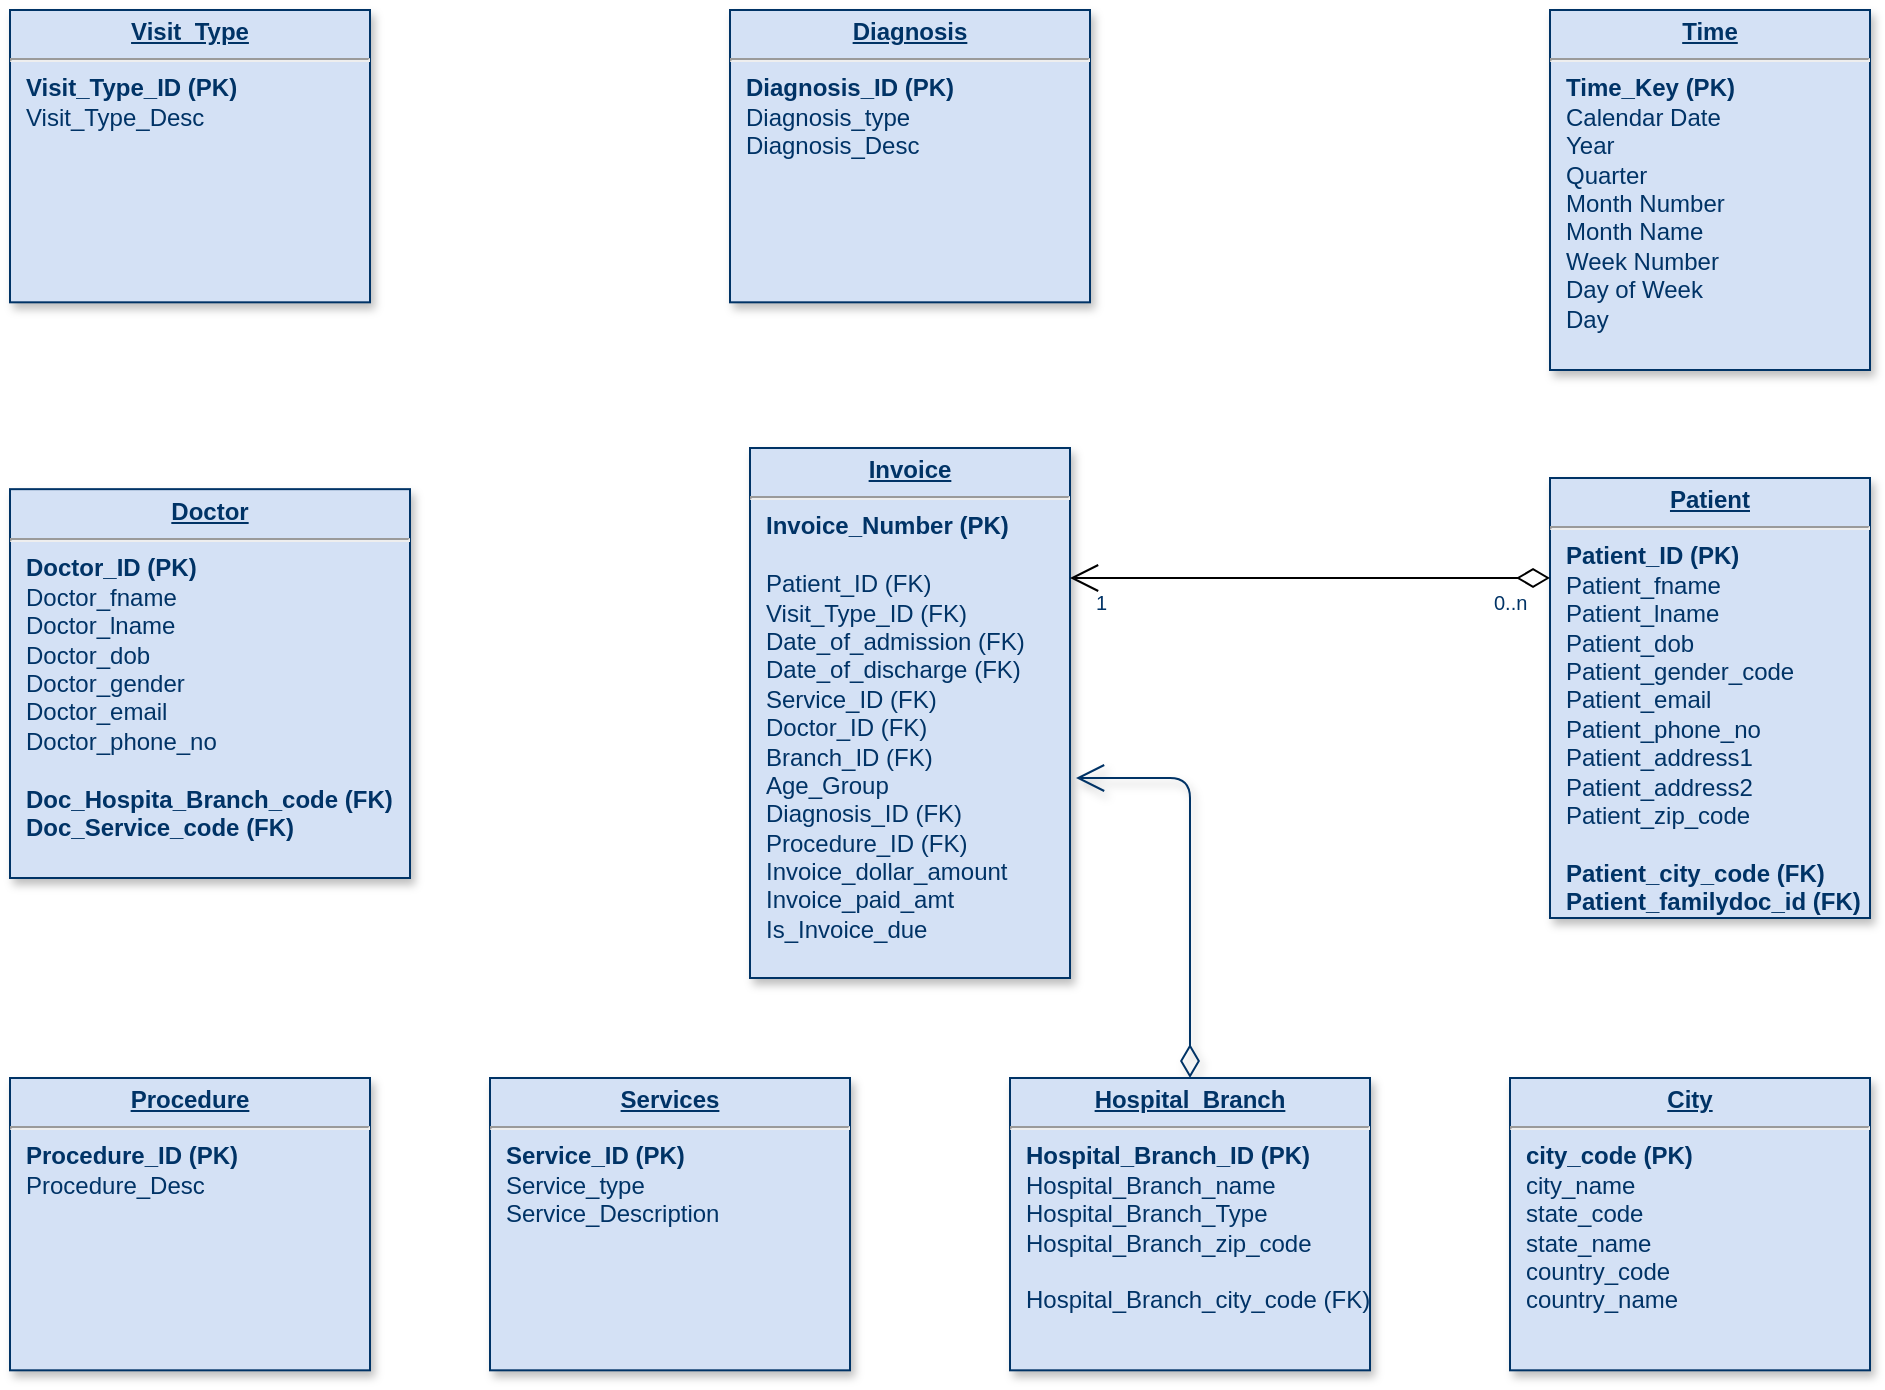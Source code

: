 <mxfile version="23.1.2" type="github">
  <diagram name="Page-1" id="efa7a0a1-bf9b-a30e-e6df-94a7791c09e9">
    <mxGraphModel dx="1306" dy="716" grid="1" gridSize="10" guides="1" tooltips="1" connect="1" arrows="1" fold="1" page="1" pageScale="1" pageWidth="826" pageHeight="1169" background="none" math="0" shadow="0">
      <root>
        <mxCell id="0" />
        <mxCell id="1" parent="0" />
        <mxCell id="21" value="&lt;p style=&quot;margin: 0px; margin-top: 4px; text-align: center; text-decoration: underline;&quot;&gt;&lt;strong&gt;Time&lt;/strong&gt;&lt;/p&gt;&lt;hr&gt;&lt;p style=&quot;margin: 0px; margin-left: 8px;&quot;&gt;&lt;b&gt;Time_Key (PK)&lt;/b&gt;&lt;/p&gt;&lt;p style=&quot;border-color: var(--border-color); margin: 0px 0px 0px 8px;&quot;&gt;Calendar Date&lt;/p&gt;&lt;p style=&quot;margin: 0px; margin-left: 8px;&quot;&gt;Year&lt;/p&gt;&lt;p style=&quot;margin: 0px; margin-left: 8px;&quot;&gt;Quarter&lt;/p&gt;&lt;p style=&quot;margin: 0px; margin-left: 8px;&quot;&gt;Month Number&lt;br&gt;&lt;/p&gt;&lt;p style=&quot;margin: 0px; margin-left: 8px;&quot;&gt;Month Name&lt;/p&gt;&lt;p style=&quot;margin: 0px; margin-left: 8px;&quot;&gt;Week Number&lt;/p&gt;&lt;p style=&quot;margin: 0px; margin-left: 8px;&quot;&gt;Day of Week&lt;/p&gt;&lt;p style=&quot;margin: 0px; margin-left: 8px;&quot;&gt;Day&lt;/p&gt;&lt;p style=&quot;margin: 0px; margin-left: 8px;&quot;&gt;&lt;br&gt;&lt;span style=&quot;&quot;&gt;&amp;nbsp;&lt;/span&gt;&lt;/p&gt;" style="verticalAlign=top;align=left;overflow=fill;fontSize=12;fontFamily=Helvetica;html=1;strokeColor=#003366;shadow=1;fillColor=#D4E1F5;fontColor=#003366" parent="1" vertex="1">
          <mxGeometry x="900" y="96" width="160" height="180" as="geometry" />
        </mxCell>
        <mxCell id="22" value="&lt;p style=&quot;margin: 0px; margin-top: 4px; text-align: center; text-decoration: underline;&quot;&gt;&lt;strong&gt;Invoice&lt;/strong&gt;&lt;/p&gt;&lt;hr&gt;&lt;p style=&quot;margin: 0px; margin-left: 8px;&quot;&gt;&lt;b&gt;Invoice_Number (PK)&lt;/b&gt;&lt;/p&gt;&lt;p style=&quot;margin: 0px; margin-left: 8px;&quot;&gt;&lt;br&gt;&lt;/p&gt;&lt;p style=&quot;margin: 0px; margin-left: 8px;&quot;&gt;Patient_ID (FK)&lt;/p&gt;&lt;p style=&quot;margin: 0px; margin-left: 8px;&quot;&gt;Visit_Type_ID (FK)&lt;/p&gt;&lt;p style=&quot;margin: 0px; margin-left: 8px;&quot;&gt;Date_of_admission (FK)&lt;/p&gt;&lt;p style=&quot;margin: 0px; margin-left: 8px;&quot;&gt;Date_of_discharge (FK)&lt;/p&gt;&lt;p style=&quot;margin: 0px; margin-left: 8px;&quot;&gt;Service_ID (FK)&lt;/p&gt;&lt;p style=&quot;border-color: var(--border-color); margin: 0px 0px 0px 8px;&quot;&gt;Doctor_ID (FK)&lt;br style=&quot;border-color: var(--border-color);&quot;&gt;&lt;/p&gt;&lt;p style=&quot;border-color: var(--border-color); margin: 0px 0px 0px 8px;&quot;&gt;Branch_ID (FK)&lt;/p&gt;&lt;p style=&quot;border-color: var(--border-color); margin: 0px 0px 0px 8px;&quot;&gt;Age_Group&lt;/p&gt;&lt;p style=&quot;border-color: var(--border-color); margin: 0px 0px 0px 8px;&quot;&gt;Diagnosis_ID (FK)&lt;/p&gt;&lt;p style=&quot;border-color: var(--border-color); margin: 0px 0px 0px 8px;&quot;&gt;Procedure_ID (FK)&lt;/p&gt;&lt;p style=&quot;border-color: var(--border-color); margin: 0px 0px 0px 8px;&quot;&gt;Invoice_dollar_amount&lt;/p&gt;&lt;p style=&quot;border-color: var(--border-color); margin: 0px 0px 0px 8px;&quot;&gt;Invoice_paid_amt&lt;/p&gt;&lt;p style=&quot;border-color: var(--border-color); margin: 0px 0px 0px 8px;&quot;&gt;Is_Invoice_due&lt;/p&gt;&lt;p style=&quot;border-color: var(--border-color); margin: 0px 0px 0px 8px;&quot;&gt;&lt;br&gt;&lt;/p&gt;&lt;p style=&quot;border-color: var(--border-color); margin: 0px 0px 0px 8px;&quot;&gt;&lt;br&gt;&lt;/p&gt;&lt;p style=&quot;border-color: var(--border-color); margin: 0px 0px 0px 8px;&quot;&gt;&lt;br&gt;&lt;/p&gt;" style="verticalAlign=top;align=left;overflow=fill;fontSize=12;fontFamily=Helvetica;html=1;strokeColor=#003366;shadow=1;fillColor=#D4E1F5;fontColor=#003366" parent="1" vertex="1">
          <mxGeometry x="500" y="315" width="160" height="265" as="geometry" />
        </mxCell>
        <mxCell id="25" value="&lt;p style=&quot;margin: 0px; margin-top: 4px; text-align: center; text-decoration: underline;&quot;&gt;&lt;b&gt;Diagnosis&lt;/b&gt;&lt;/p&gt;&lt;hr&gt;&lt;p style=&quot;margin: 0px; margin-left: 8px;&quot;&gt;&lt;b&gt;Diagnosis_ID (PK)&lt;/b&gt;&lt;br&gt;&lt;/p&gt;&lt;p style=&quot;margin: 0px; margin-left: 8px;&quot;&gt;Diagnosis_type&lt;br&gt;&lt;/p&gt;&lt;p style=&quot;margin: 0px; margin-left: 8px;&quot;&gt;Diagnosis_Desc&lt;/p&gt;&lt;p style=&quot;margin: 0px; margin-left: 8px;&quot;&gt;&lt;br&gt;&lt;/p&gt;&lt;p style=&quot;margin: 0px; margin-left: 8px;&quot;&gt;&lt;br&gt;&lt;/p&gt;" style="verticalAlign=top;align=left;overflow=fill;fontSize=12;fontFamily=Helvetica;html=1;strokeColor=#003366;shadow=1;fillColor=#D4E1F5;fontColor=#003366" parent="1" vertex="1">
          <mxGeometry x="490" y="96" width="180" height="146.16" as="geometry" />
        </mxCell>
        <mxCell id="27" value="&lt;p style=&quot;margin: 0px; margin-top: 4px; text-align: center; text-decoration: underline;&quot;&gt;&lt;strong style=&quot;border-color: var(--border-color);&quot;&gt;Patient&lt;/strong&gt;&lt;br&gt;&lt;/p&gt;&lt;hr&gt;&lt;p style=&quot;margin: 0px; margin-left: 8px;&quot;&gt;&lt;b style=&quot;background-color: initial; border-color: var(--border-color);&quot;&gt;Patient_ID (PK)&lt;/b&gt;&lt;/p&gt;&lt;p style=&quot;border-color: var(--border-color); margin: 0px 0px 0px 8px;&quot;&gt;Patient_fname&lt;br style=&quot;border-color: var(--border-color);&quot;&gt;&lt;/p&gt;&lt;p style=&quot;border-color: var(--border-color); margin: 0px 0px 0px 8px;&quot;&gt;Patient_lname&lt;br style=&quot;border-color: var(--border-color);&quot;&gt;&lt;/p&gt;&lt;p style=&quot;border-color: var(--border-color); margin: 0px 0px 0px 8px;&quot;&gt;Patient_dob&lt;br style=&quot;border-color: var(--border-color);&quot;&gt;&lt;/p&gt;&lt;p style=&quot;border-color: var(--border-color); margin: 0px 0px 0px 8px;&quot;&gt;Patient_gender_code&lt;/p&gt;&lt;p style=&quot;border-color: var(--border-color); margin: 0px 0px 0px 8px;&quot;&gt;Patient_email&lt;br&gt;&lt;/p&gt;&lt;p style=&quot;border-color: var(--border-color); margin: 0px 0px 0px 8px;&quot;&gt;Patient_phone_no&lt;/p&gt;&lt;p style=&quot;border-color: var(--border-color); margin: 0px 0px 0px 8px;&quot;&gt;Patient_address1&lt;br style=&quot;border-color: var(--border-color);&quot;&gt;&lt;/p&gt;&lt;p style=&quot;border-color: var(--border-color); margin: 0px 0px 0px 8px;&quot;&gt;Patient_address2&lt;/p&gt;&lt;p style=&quot;border-color: var(--border-color); margin: 0px 0px 0px 8px;&quot;&gt;Patient_zip_code&lt;br&gt;&lt;/p&gt;&lt;p style=&quot;border-color: var(--border-color); margin: 0px 0px 0px 8px;&quot;&gt;&lt;br&gt;&lt;/p&gt;&lt;p style=&quot;border-color: var(--border-color); margin: 0px 0px 0px 8px;&quot;&gt;&lt;span style=&quot;border-color: var(--border-color); background-color: initial;&quot;&gt;&lt;b style=&quot;border-color: var(--border-color);&quot;&gt;Patient_city_code (FK)&lt;/b&gt;&lt;/span&gt;&lt;/p&gt;&lt;p style=&quot;border-color: var(--border-color); margin: 0px 0px 0px 8px;&quot;&gt;&lt;b style=&quot;border-color: var(--border-color);&quot;&gt;Patient_familydoc_id (FK)&lt;/b&gt;&lt;/p&gt;" style="verticalAlign=top;align=left;overflow=fill;fontSize=12;fontFamily=Helvetica;html=1;strokeColor=#003366;shadow=1;fillColor=#D4E1F5;fontColor=#003366" parent="1" vertex="1">
          <mxGeometry x="900" y="330" width="160" height="220" as="geometry" />
        </mxCell>
        <mxCell id="28" value="&lt;p style=&quot;margin: 0px; margin-top: 4px; text-align: center; text-decoration: underline;&quot;&gt;&lt;strong&gt;Doctor&lt;/strong&gt;&lt;/p&gt;&lt;hr&gt;&lt;p style=&quot;margin: 0px; margin-left: 8px;&quot;&gt;&lt;b&gt;Doctor_ID (PK)&lt;/b&gt;&lt;br&gt;&lt;/p&gt;&lt;p style=&quot;margin: 0px; margin-left: 8px;&quot;&gt;Doctor_fname&lt;br&gt;&lt;/p&gt;&lt;p style=&quot;margin: 0px; margin-left: 8px;&quot;&gt;Doctor_lname&lt;br&gt;&lt;/p&gt;&lt;p style=&quot;margin: 0px; margin-left: 8px;&quot;&gt;Doctor_dob&lt;/p&gt;&lt;p style=&quot;margin: 0px; margin-left: 8px;&quot;&gt;Doctor_gender&lt;/p&gt;&lt;p style=&quot;margin: 0px; margin-left: 8px;&quot;&gt;Doctor_email&lt;/p&gt;&lt;p style=&quot;border-color: var(--border-color); margin: 0px 0px 0px 8px;&quot;&gt;Doctor_phone_no&lt;/p&gt;&lt;p style=&quot;border-color: var(--border-color); margin: 0px 0px 0px 8px;&quot;&gt;&lt;br&gt;&lt;/p&gt;&lt;p style=&quot;border-color: var(--border-color); margin: 0px 0px 0px 8px;&quot;&gt;&lt;b&gt;Doc_Hospita_Branch_code (FK)&lt;/b&gt;&lt;/p&gt;&lt;p style=&quot;border-color: var(--border-color); margin: 0px 0px 0px 8px;&quot;&gt;&lt;b&gt;Doc_Service_code (FK)&lt;/b&gt;&lt;/p&gt;" style="verticalAlign=top;align=left;overflow=fill;fontSize=12;fontFamily=Helvetica;html=1;strokeColor=#003366;shadow=1;fillColor=#D4E1F5;fontColor=#003366" parent="1" vertex="1">
          <mxGeometry x="130" y="335.58" width="200" height="194.42" as="geometry" />
        </mxCell>
        <mxCell id="oNx-tzqD3SN3q4KlSjPI-123" style="edgeStyle=orthogonalEdgeStyle;rounded=1;orthogonalLoop=1;jettySize=auto;html=1;startArrow=diamondThin;startFill=0;curved=0;endSize=12;startSize=14;endArrow=open;entryX=1.019;entryY=0.619;entryDx=0;entryDy=0;entryPerimeter=0;exitX=0.5;exitY=0;exitDx=0;exitDy=0;fontSize=10;align=left;verticalAlign=top;fillColor=#D4E1F5;strokeColor=#003366;fontColor=#003366;labelBackgroundColor=#ffffff;shadow=1;" edge="1" parent="1" source="32" target="22">
          <mxGeometry relative="1" as="geometry">
            <mxPoint x="670" y="480" as="targetPoint" />
            <mxPoint x="720" y="620" as="sourcePoint" />
            <Array as="points">
              <mxPoint x="720" y="480" />
            </Array>
          </mxGeometry>
        </mxCell>
        <mxCell id="32" value="&lt;p style=&quot;margin: 0px; margin-top: 4px; text-align: center; text-decoration: underline;&quot;&gt;&lt;strong&gt;Hospital_Branch&lt;/strong&gt;&lt;/p&gt;&lt;hr&gt;&lt;p style=&quot;margin: 0px; margin-left: 8px;&quot;&gt;&lt;b&gt;Hospital_Branch_ID (PK)&lt;/b&gt;&lt;/p&gt;&lt;p style=&quot;margin: 0px; margin-left: 8px;&quot;&gt;Hospital_Branch_name&lt;/p&gt;&lt;p style=&quot;margin: 0px; margin-left: 8px;&quot;&gt;Hospital_Branch_Type&lt;/p&gt;&lt;p style=&quot;border-color: var(--border-color); margin: 0px 0px 0px 8px;&quot;&gt;Hospital_Branch_zip_code&lt;br style=&quot;border-color: var(--border-color);&quot;&gt;&lt;/p&gt;&lt;p style=&quot;border-color: var(--border-color); margin: 0px 0px 0px 8px;&quot;&gt;&lt;br style=&quot;border-color: var(--border-color);&quot;&gt;&lt;/p&gt;&lt;p style=&quot;margin: 0px; margin-left: 8px;&quot;&gt;Hospital_Branch_city_code (FK)&lt;/p&gt;" style="verticalAlign=top;align=left;overflow=fill;fontSize=12;fontFamily=Helvetica;html=1;strokeColor=#003366;shadow=1;fillColor=#D4E1F5;fontColor=#003366" parent="1" vertex="1">
          <mxGeometry x="630" y="630" width="180" height="146.16" as="geometry" />
        </mxCell>
        <mxCell id="33" value="&lt;p style=&quot;margin: 0px; margin-top: 4px; text-align: center; text-decoration: underline;&quot;&gt;&lt;b&gt;Procedure&lt;/b&gt;&lt;/p&gt;&lt;hr&gt;&lt;p style=&quot;border-color: var(--border-color); margin: 0px 0px 0px 8px;&quot;&gt;&lt;b&gt;Procedure_ID (PK)&lt;/b&gt;&lt;/p&gt;&lt;p style=&quot;border-color: var(--border-color); margin: 0px 0px 0px 8px;&quot;&gt;Procedure_Desc&lt;br&gt;&lt;/p&gt;&lt;p style=&quot;border-color: var(--border-color); margin: 0px 0px 0px 8px;&quot;&gt;&lt;br&gt;&lt;/p&gt;&lt;p style=&quot;margin: 0px; margin-left: 8px;&quot;&gt;&lt;br&gt;&lt;/p&gt;" style="verticalAlign=top;align=left;overflow=fill;fontSize=12;fontFamily=Helvetica;html=1;strokeColor=#003366;shadow=1;fillColor=#D4E1F5;fontColor=#003366" parent="1" vertex="1">
          <mxGeometry x="130" y="630" width="180" height="146.16" as="geometry" />
        </mxCell>
        <mxCell id="34" value="&lt;p style=&quot;margin: 0px ; margin-top: 4px ; text-align: center ; text-decoration: underline&quot;&gt;&lt;strong&gt;Services&lt;/strong&gt;&lt;/p&gt;&lt;hr&gt;&lt;p style=&quot;margin: 0px ; margin-left: 8px&quot;&gt;&lt;b&gt;Service_ID (PK)&lt;/b&gt;&lt;/p&gt;&lt;p style=&quot;margin: 0px ; margin-left: 8px&quot;&gt;Service_type&lt;/p&gt;&lt;p style=&quot;margin: 0px ; margin-left: 8px&quot;&gt;Service_Description&lt;/p&gt;&lt;p style=&quot;margin: 0px ; margin-left: 8px&quot;&gt;&lt;br&gt;&lt;/p&gt;&lt;p style=&quot;margin: 0px ; margin-left: 8px&quot;&gt;&lt;br&gt;&lt;/p&gt;" style="verticalAlign=top;align=left;overflow=fill;fontSize=12;fontFamily=Helvetica;html=1;strokeColor=#003366;shadow=1;fillColor=#D4E1F5;fontColor=#003366" parent="1" vertex="1">
          <mxGeometry x="370" y="630" width="180" height="146.16" as="geometry" />
        </mxCell>
        <mxCell id="84" value="" style="endArrow=open;endSize=12;startArrow=diamondThin;startSize=14;startFill=0;edgeStyle=orthogonalEdgeStyle" parent="1" edge="1">
          <mxGeometry x="1389.36" y="130" as="geometry">
            <mxPoint x="900" y="380" as="sourcePoint" />
            <mxPoint x="660" y="380" as="targetPoint" />
            <Array as="points">
              <mxPoint x="730" y="380" />
              <mxPoint x="730" y="380" />
            </Array>
          </mxGeometry>
        </mxCell>
        <mxCell id="85" value="0..n" style="resizable=0;align=left;verticalAlign=top;labelBackgroundColor=#ffffff;fontSize=10;strokeColor=#003366;shadow=1;fillColor=#D4E1F5;fontColor=#003366" parent="84" connectable="0" vertex="1">
          <mxGeometry x="-1" relative="1" as="geometry">
            <mxPoint x="-30" as="offset" />
          </mxGeometry>
        </mxCell>
        <mxCell id="86" value="1" style="resizable=0;align=right;verticalAlign=top;labelBackgroundColor=#ffffff;fontSize=10;strokeColor=#003366;shadow=1;fillColor=#D4E1F5;fontColor=#003366" parent="84" connectable="0" vertex="1">
          <mxGeometry x="1" relative="1" as="geometry">
            <mxPoint x="20" y="2.728e-13" as="offset" />
          </mxGeometry>
        </mxCell>
        <mxCell id="oNx-tzqD3SN3q4KlSjPI-115" value="&lt;p style=&quot;margin: 0px; margin-top: 4px; text-align: center; text-decoration: underline;&quot;&gt;&lt;strong&gt;Visit_Type&lt;/strong&gt;&lt;/p&gt;&lt;hr&gt;&lt;p style=&quot;margin: 0px; margin-left: 8px;&quot;&gt;&lt;b&gt;Visit_Type_ID (PK)&lt;/b&gt;&lt;/p&gt;&lt;p style=&quot;margin: 0px; margin-left: 8px;&quot;&gt;Visit_Type_Desc&lt;/p&gt;&lt;p style=&quot;margin: 0px; margin-left: 8px;&quot;&gt;&lt;br&gt;&lt;/p&gt;" style="verticalAlign=top;align=left;overflow=fill;fontSize=12;fontFamily=Helvetica;html=1;strokeColor=#003366;shadow=1;fillColor=#D4E1F5;fontColor=#003366" vertex="1" parent="1">
          <mxGeometry x="130" y="96" width="180" height="146.16" as="geometry" />
        </mxCell>
        <mxCell id="oNx-tzqD3SN3q4KlSjPI-118" value="&lt;p style=&quot;margin: 0px; margin-top: 4px; text-align: center; text-decoration: underline;&quot;&gt;&lt;strong&gt;City&lt;/strong&gt;&lt;/p&gt;&lt;hr&gt;&lt;p style=&quot;margin: 0px; margin-left: 8px;&quot;&gt;&lt;span style=&quot;background-color: initial;&quot;&gt;&lt;b&gt;city_code (PK)&lt;/b&gt;&lt;/span&gt;&lt;br&gt;&lt;/p&gt;&lt;p style=&quot;margin: 0px; margin-left: 8px;&quot;&gt;city_name&lt;br&gt;&lt;/p&gt;&lt;p style=&quot;margin: 0px; margin-left: 8px;&quot;&gt;state_code&lt;/p&gt;&lt;p style=&quot;margin: 0px; margin-left: 8px;&quot;&gt;state_name&lt;/p&gt;&lt;p style=&quot;margin: 0px; margin-left: 8px;&quot;&gt;country_code&lt;br&gt;&lt;/p&gt;&lt;p style=&quot;margin: 0px; margin-left: 8px;&quot;&gt;country_name&lt;/p&gt;&lt;p style=&quot;margin: 0px; margin-left: 8px;&quot;&gt;&lt;br&gt;&lt;/p&gt;&lt;p style=&quot;margin: 0px; margin-left: 8px;&quot;&gt;&lt;br&gt;&lt;span style=&quot;white-space: pre;&quot;&gt;&amp;nbsp;&lt;/span&gt;&lt;br&gt;&lt;/p&gt;" style="verticalAlign=top;align=left;overflow=fill;fontSize=12;fontFamily=Helvetica;html=1;strokeColor=#003366;shadow=1;fillColor=#D4E1F5;fontColor=#003366" vertex="1" parent="1">
          <mxGeometry x="880" y="630" width="180" height="146.16" as="geometry" />
        </mxCell>
        <mxCell id="oNx-tzqD3SN3q4KlSjPI-119" style="edgeStyle=orthogonalEdgeStyle;rounded=0;orthogonalLoop=1;jettySize=auto;html=1;exitX=0.5;exitY=1;exitDx=0;exitDy=0;" edge="1" parent="1" source="oNx-tzqD3SN3q4KlSjPI-118" target="oNx-tzqD3SN3q4KlSjPI-118">
          <mxGeometry relative="1" as="geometry" />
        </mxCell>
      </root>
    </mxGraphModel>
  </diagram>
</mxfile>
